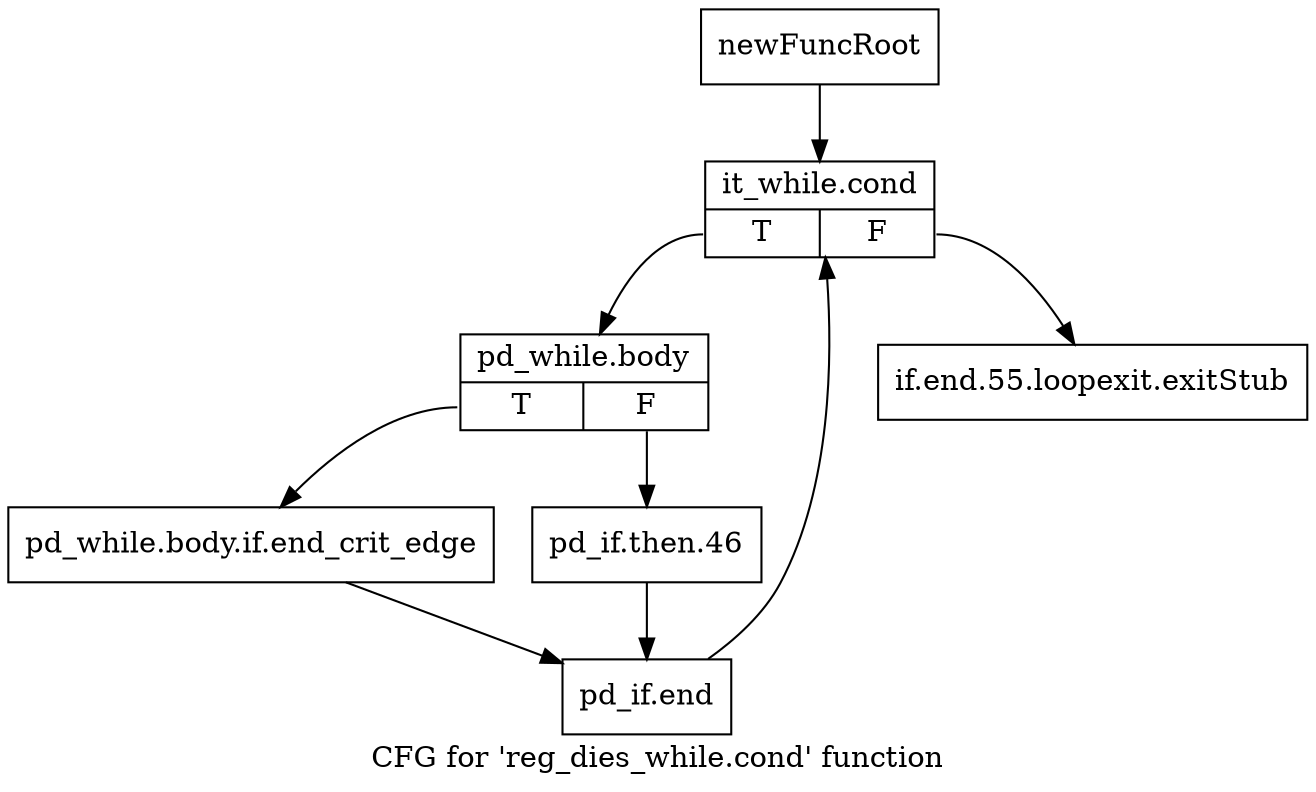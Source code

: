 digraph "CFG for 'reg_dies_while.cond' function" {
	label="CFG for 'reg_dies_while.cond' function";

	Node0xb25fdf0 [shape=record,label="{newFuncRoot}"];
	Node0xb25fdf0 -> Node0xb25fe90;
	Node0xb25fe40 [shape=record,label="{if.end.55.loopexit.exitStub}"];
	Node0xb25fe90 [shape=record,label="{it_while.cond|{<s0>T|<s1>F}}"];
	Node0xb25fe90:s0 -> Node0xb25fee0;
	Node0xb25fe90:s1 -> Node0xb25fe40;
	Node0xb25fee0 [shape=record,label="{pd_while.body|{<s0>T|<s1>F}}"];
	Node0xb25fee0:s0 -> Node0xb25ff80;
	Node0xb25fee0:s1 -> Node0xb25ff30;
	Node0xb25ff30 [shape=record,label="{pd_if.then.46}"];
	Node0xb25ff30 -> Node0xb25ffd0;
	Node0xb25ff80 [shape=record,label="{pd_while.body.if.end_crit_edge}"];
	Node0xb25ff80 -> Node0xb25ffd0;
	Node0xb25ffd0 [shape=record,label="{pd_if.end}"];
	Node0xb25ffd0 -> Node0xb25fe90;
}
